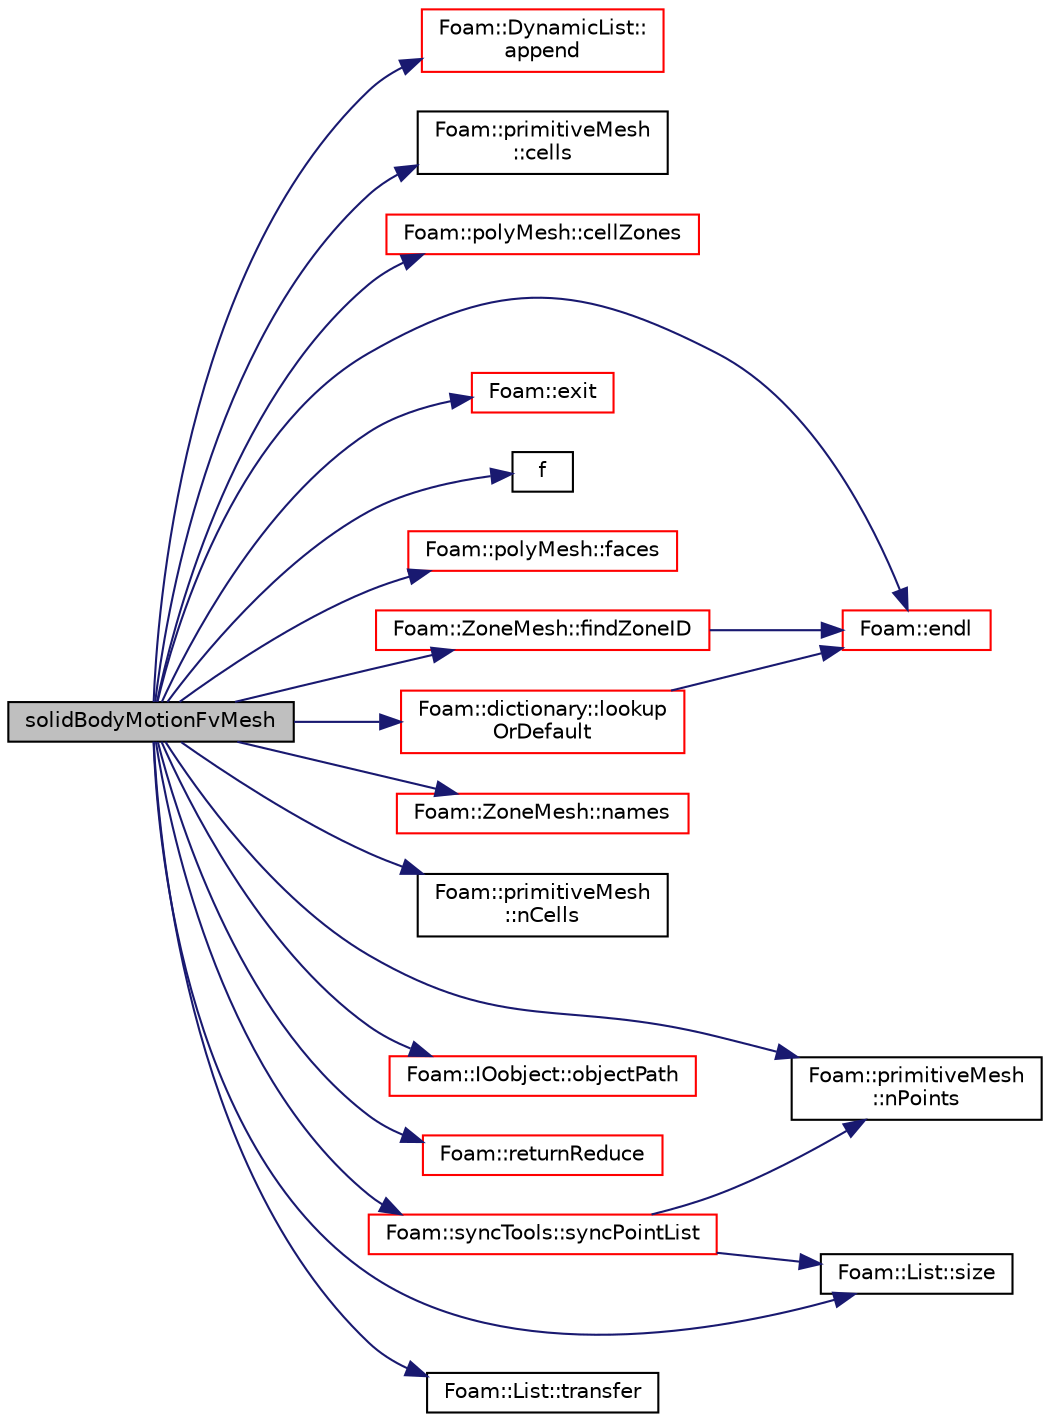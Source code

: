 digraph "solidBodyMotionFvMesh"
{
  bgcolor="transparent";
  edge [fontname="Helvetica",fontsize="10",labelfontname="Helvetica",labelfontsize="10"];
  node [fontname="Helvetica",fontsize="10",shape=record];
  rankdir="LR";
  Node1 [label="solidBodyMotionFvMesh",height=0.2,width=0.4,color="black", fillcolor="grey75", style="filled", fontcolor="black"];
  Node1 -> Node2 [color="midnightblue",fontsize="10",style="solid",fontname="Helvetica"];
  Node2 [label="Foam::DynamicList::\lappend",height=0.2,width=0.4,color="red",URL="$a00615.html#a7b67b42af715604376ad63a681dee6d8",tooltip="Append an element at the end of the list. "];
  Node1 -> Node3 [color="midnightblue",fontsize="10",style="solid",fontname="Helvetica"];
  Node3 [label="Foam::primitiveMesh\l::cells",height=0.2,width=0.4,color="black",URL="$a02020.html#a5838384c0cea399b56339f30bc8558ab"];
  Node1 -> Node4 [color="midnightblue",fontsize="10",style="solid",fontname="Helvetica"];
  Node4 [label="Foam::polyMesh::cellZones",height=0.2,width=0.4,color="red",URL="$a01961.html#a4d1a75ab59a90fb234112675b3ce1018",tooltip="Return cell zone mesh. "];
  Node1 -> Node5 [color="midnightblue",fontsize="10",style="solid",fontname="Helvetica"];
  Node5 [label="Foam::endl",height=0.2,width=0.4,color="red",URL="$a10936.html#a2db8fe02a0d3909e9351bb4275b23ce4",tooltip="Add newline and flush stream. "];
  Node1 -> Node6 [color="midnightblue",fontsize="10",style="solid",fontname="Helvetica"];
  Node6 [label="Foam::exit",height=0.2,width=0.4,color="red",URL="$a10936.html#a06ca7250d8e89caf05243ec094843642"];
  Node1 -> Node7 [color="midnightblue",fontsize="10",style="solid",fontname="Helvetica"];
  Node7 [label="f",height=0.2,width=0.4,color="black",URL="$a04068.html#a888be93833ac7a23170555c69c690288"];
  Node1 -> Node8 [color="midnightblue",fontsize="10",style="solid",fontname="Helvetica"];
  Node8 [label="Foam::polyMesh::faces",height=0.2,width=0.4,color="red",URL="$a01961.html#a4434536d50d4c14116249da802a1e2b2",tooltip="Return raw faces. "];
  Node1 -> Node9 [color="midnightblue",fontsize="10",style="solid",fontname="Helvetica"];
  Node9 [label="Foam::ZoneMesh::findZoneID",height=0.2,width=0.4,color="red",URL="$a03018.html#a09614eb35eb88968e053707fde62f274",tooltip="Find zone index given a name. "];
  Node9 -> Node5 [color="midnightblue",fontsize="10",style="solid",fontname="Helvetica"];
  Node1 -> Node10 [color="midnightblue",fontsize="10",style="solid",fontname="Helvetica"];
  Node10 [label="Foam::dictionary::lookup\lOrDefault",height=0.2,width=0.4,color="red",URL="$a00532.html#ab188313de67c2c7ad4a5e8151eefb49d",tooltip="Find and return a T,. "];
  Node10 -> Node5 [color="midnightblue",fontsize="10",style="solid",fontname="Helvetica"];
  Node1 -> Node11 [color="midnightblue",fontsize="10",style="solid",fontname="Helvetica"];
  Node11 [label="Foam::ZoneMesh::names",height=0.2,width=0.4,color="red",URL="$a03018.html#a627bcef4e891104ff8192574b673920b",tooltip="Return a list of zone names. "];
  Node1 -> Node12 [color="midnightblue",fontsize="10",style="solid",fontname="Helvetica"];
  Node12 [label="Foam::primitiveMesh\l::nCells",height=0.2,width=0.4,color="black",URL="$a02020.html#ae79b5e96cf8d9a4e6b3993e6f2709374"];
  Node1 -> Node13 [color="midnightblue",fontsize="10",style="solid",fontname="Helvetica"];
  Node13 [label="Foam::primitiveMesh\l::nPoints",height=0.2,width=0.4,color="black",URL="$a02020.html#a9927abeba2c8506177084d644b6e573a"];
  Node1 -> Node14 [color="midnightblue",fontsize="10",style="solid",fontname="Helvetica"];
  Node14 [label="Foam::IOobject::objectPath",height=0.2,width=0.4,color="red",URL="$a01203.html#ae9ba7dea4e76406505be53e67a8b91f4",tooltip="Return complete path + object name. "];
  Node1 -> Node15 [color="midnightblue",fontsize="10",style="solid",fontname="Helvetica"];
  Node15 [label="Foam::returnReduce",height=0.2,width=0.4,color="red",URL="$a10936.html#a8d528a67d2a9c6fe4fb94bc86872624b"];
  Node1 -> Node16 [color="midnightblue",fontsize="10",style="solid",fontname="Helvetica"];
  Node16 [label="Foam::List::size",height=0.2,width=0.4,color="black",URL="$a01397.html#a8a5f6fa29bd4b500caf186f60245b384",tooltip="Override size to be inconsistent with allocated storage. "];
  Node1 -> Node17 [color="midnightblue",fontsize="10",style="solid",fontname="Helvetica"];
  Node17 [label="Foam::syncTools::syncPointList",height=0.2,width=0.4,color="red",URL="$a02636.html#a197ed77a9101bdfb37253bd3f507c017",tooltip="Synchronize values on all mesh points. "];
  Node17 -> Node16 [color="midnightblue",fontsize="10",style="solid",fontname="Helvetica"];
  Node17 -> Node13 [color="midnightblue",fontsize="10",style="solid",fontname="Helvetica"];
  Node1 -> Node18 [color="midnightblue",fontsize="10",style="solid",fontname="Helvetica"];
  Node18 [label="Foam::List::transfer",height=0.2,width=0.4,color="black",URL="$a01397.html#a25ad1d2084d16b234b0cf91c07e832c0",tooltip="Transfer the contents of the argument List into this list. "];
}
